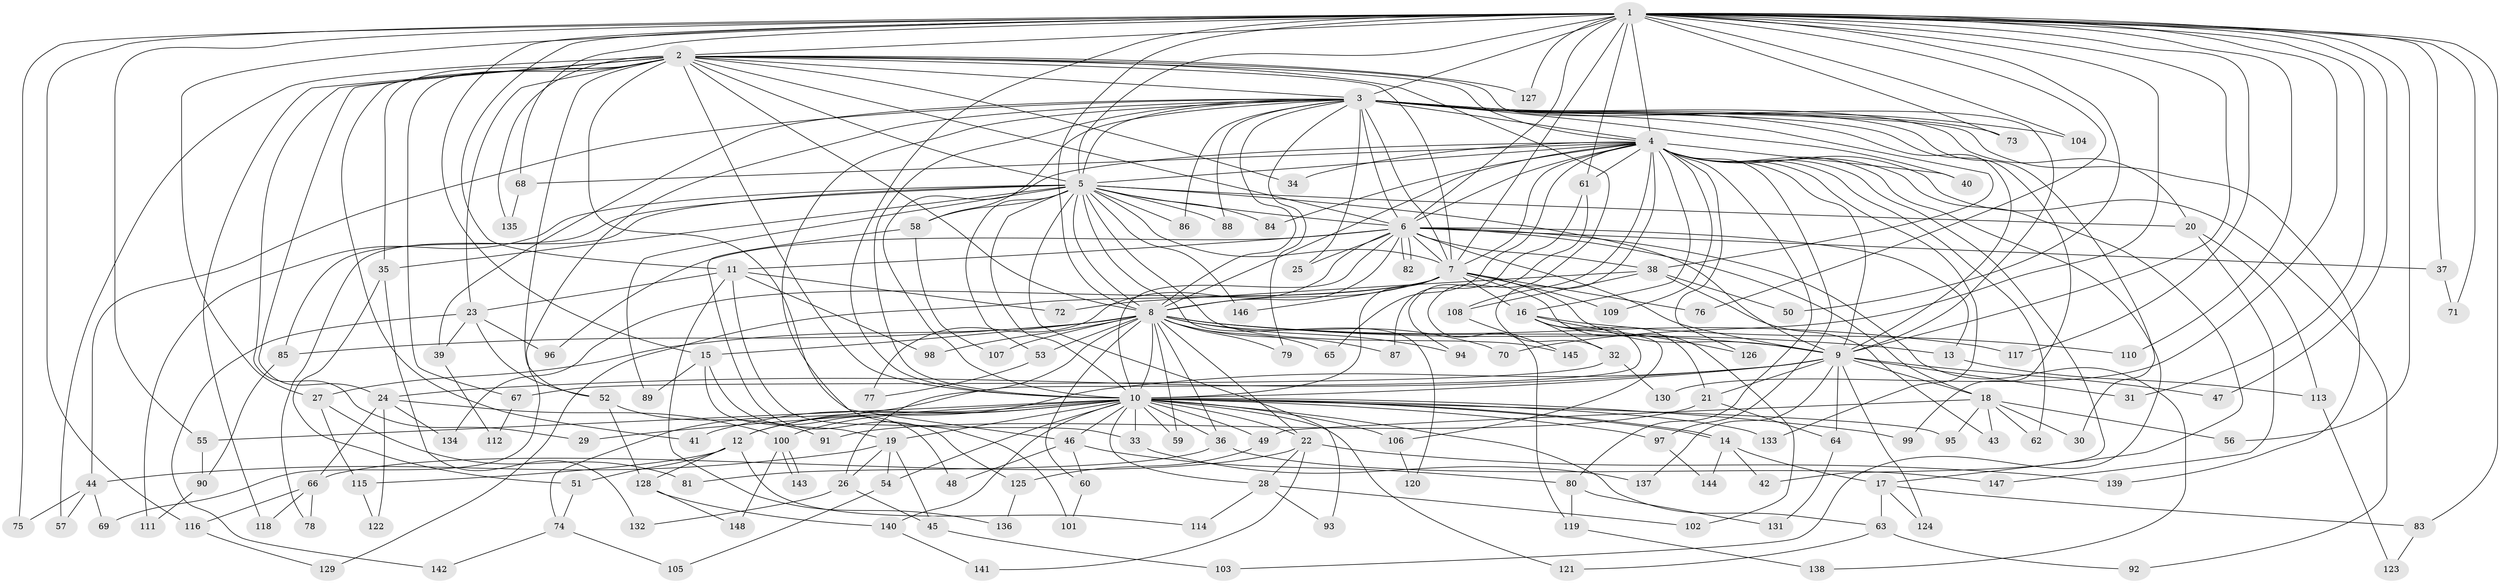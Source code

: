 // Generated by graph-tools (version 1.1) at 2025/35/03/09/25 02:35:10]
// undirected, 148 vertices, 321 edges
graph export_dot {
graph [start="1"]
  node [color=gray90,style=filled];
  1;
  2;
  3;
  4;
  5;
  6;
  7;
  8;
  9;
  10;
  11;
  12;
  13;
  14;
  15;
  16;
  17;
  18;
  19;
  20;
  21;
  22;
  23;
  24;
  25;
  26;
  27;
  28;
  29;
  30;
  31;
  32;
  33;
  34;
  35;
  36;
  37;
  38;
  39;
  40;
  41;
  42;
  43;
  44;
  45;
  46;
  47;
  48;
  49;
  50;
  51;
  52;
  53;
  54;
  55;
  56;
  57;
  58;
  59;
  60;
  61;
  62;
  63;
  64;
  65;
  66;
  67;
  68;
  69;
  70;
  71;
  72;
  73;
  74;
  75;
  76;
  77;
  78;
  79;
  80;
  81;
  82;
  83;
  84;
  85;
  86;
  87;
  88;
  89;
  90;
  91;
  92;
  93;
  94;
  95;
  96;
  97;
  98;
  99;
  100;
  101;
  102;
  103;
  104;
  105;
  106;
  107;
  108;
  109;
  110;
  111;
  112;
  113;
  114;
  115;
  116;
  117;
  118;
  119;
  120;
  121;
  122;
  123;
  124;
  125;
  126;
  127;
  128;
  129;
  130;
  131;
  132;
  133;
  134;
  135;
  136;
  137;
  138;
  139;
  140;
  141;
  142;
  143;
  144;
  145;
  146;
  147;
  148;
  1 -- 2;
  1 -- 3;
  1 -- 4;
  1 -- 5;
  1 -- 6;
  1 -- 7;
  1 -- 8;
  1 -- 9;
  1 -- 10;
  1 -- 11;
  1 -- 15;
  1 -- 27;
  1 -- 31;
  1 -- 37;
  1 -- 47;
  1 -- 50;
  1 -- 55;
  1 -- 56;
  1 -- 61;
  1 -- 68;
  1 -- 70;
  1 -- 71;
  1 -- 73;
  1 -- 75;
  1 -- 76;
  1 -- 83;
  1 -- 104;
  1 -- 110;
  1 -- 116;
  1 -- 117;
  1 -- 127;
  1 -- 130;
  2 -- 3;
  2 -- 4;
  2 -- 5;
  2 -- 6;
  2 -- 7;
  2 -- 8;
  2 -- 9;
  2 -- 10;
  2 -- 23;
  2 -- 24;
  2 -- 29;
  2 -- 33;
  2 -- 34;
  2 -- 35;
  2 -- 41;
  2 -- 52;
  2 -- 57;
  2 -- 67;
  2 -- 118;
  2 -- 119;
  2 -- 127;
  2 -- 135;
  3 -- 4;
  3 -- 5;
  3 -- 6;
  3 -- 7;
  3 -- 8;
  3 -- 9;
  3 -- 10;
  3 -- 20;
  3 -- 25;
  3 -- 30;
  3 -- 38;
  3 -- 39;
  3 -- 40;
  3 -- 44;
  3 -- 46;
  3 -- 58;
  3 -- 69;
  3 -- 73;
  3 -- 79;
  3 -- 86;
  3 -- 88;
  3 -- 99;
  3 -- 104;
  3 -- 139;
  4 -- 5;
  4 -- 6;
  4 -- 7;
  4 -- 8;
  4 -- 9;
  4 -- 10;
  4 -- 16;
  4 -- 17;
  4 -- 32;
  4 -- 34;
  4 -- 40;
  4 -- 42;
  4 -- 61;
  4 -- 62;
  4 -- 65;
  4 -- 68;
  4 -- 80;
  4 -- 84;
  4 -- 92;
  4 -- 97;
  4 -- 103;
  4 -- 108;
  4 -- 109;
  4 -- 126;
  4 -- 133;
  5 -- 6;
  5 -- 7;
  5 -- 8;
  5 -- 9;
  5 -- 10;
  5 -- 20;
  5 -- 35;
  5 -- 53;
  5 -- 58;
  5 -- 78;
  5 -- 84;
  5 -- 85;
  5 -- 86;
  5 -- 88;
  5 -- 89;
  5 -- 93;
  5 -- 111;
  5 -- 120;
  5 -- 145;
  5 -- 146;
  6 -- 7;
  6 -- 8;
  6 -- 9;
  6 -- 10;
  6 -- 11;
  6 -- 13;
  6 -- 18;
  6 -- 25;
  6 -- 37;
  6 -- 38;
  6 -- 77;
  6 -- 82;
  6 -- 82;
  6 -- 96;
  6 -- 138;
  7 -- 8;
  7 -- 9;
  7 -- 10;
  7 -- 16;
  7 -- 76;
  7 -- 102;
  7 -- 109;
  7 -- 129;
  7 -- 134;
  7 -- 146;
  8 -- 9;
  8 -- 10;
  8 -- 13;
  8 -- 15;
  8 -- 22;
  8 -- 26;
  8 -- 27;
  8 -- 36;
  8 -- 53;
  8 -- 59;
  8 -- 60;
  8 -- 65;
  8 -- 70;
  8 -- 79;
  8 -- 85;
  8 -- 87;
  8 -- 94;
  8 -- 98;
  8 -- 107;
  8 -- 117;
  9 -- 10;
  9 -- 12;
  9 -- 18;
  9 -- 21;
  9 -- 24;
  9 -- 31;
  9 -- 47;
  9 -- 64;
  9 -- 124;
  9 -- 137;
  10 -- 12;
  10 -- 14;
  10 -- 14;
  10 -- 19;
  10 -- 22;
  10 -- 28;
  10 -- 29;
  10 -- 33;
  10 -- 36;
  10 -- 41;
  10 -- 46;
  10 -- 49;
  10 -- 54;
  10 -- 55;
  10 -- 59;
  10 -- 63;
  10 -- 95;
  10 -- 97;
  10 -- 99;
  10 -- 100;
  10 -- 106;
  10 -- 121;
  10 -- 133;
  10 -- 140;
  11 -- 23;
  11 -- 72;
  11 -- 98;
  11 -- 101;
  11 -- 136;
  12 -- 51;
  12 -- 114;
  12 -- 115;
  12 -- 128;
  13 -- 113;
  14 -- 17;
  14 -- 42;
  14 -- 144;
  15 -- 19;
  15 -- 48;
  15 -- 89;
  16 -- 21;
  16 -- 32;
  16 -- 74;
  16 -- 106;
  16 -- 110;
  16 -- 126;
  17 -- 63;
  17 -- 83;
  17 -- 124;
  18 -- 30;
  18 -- 43;
  18 -- 49;
  18 -- 56;
  18 -- 62;
  18 -- 95;
  19 -- 26;
  19 -- 44;
  19 -- 45;
  19 -- 54;
  20 -- 113;
  20 -- 147;
  21 -- 64;
  21 -- 91;
  22 -- 28;
  22 -- 66;
  22 -- 139;
  22 -- 141;
  23 -- 39;
  23 -- 52;
  23 -- 96;
  23 -- 142;
  24 -- 66;
  24 -- 100;
  24 -- 122;
  24 -- 134;
  26 -- 45;
  26 -- 132;
  27 -- 81;
  27 -- 115;
  28 -- 93;
  28 -- 102;
  28 -- 114;
  32 -- 67;
  32 -- 130;
  33 -- 137;
  35 -- 51;
  35 -- 132;
  36 -- 81;
  36 -- 147;
  37 -- 71;
  38 -- 43;
  38 -- 50;
  38 -- 72;
  38 -- 108;
  39 -- 112;
  44 -- 57;
  44 -- 69;
  44 -- 75;
  45 -- 103;
  46 -- 48;
  46 -- 60;
  46 -- 80;
  49 -- 125;
  51 -- 74;
  52 -- 91;
  52 -- 128;
  53 -- 77;
  54 -- 105;
  55 -- 90;
  58 -- 107;
  58 -- 125;
  60 -- 101;
  61 -- 87;
  61 -- 94;
  63 -- 92;
  63 -- 121;
  64 -- 131;
  66 -- 78;
  66 -- 116;
  66 -- 118;
  67 -- 112;
  68 -- 135;
  74 -- 105;
  74 -- 142;
  80 -- 119;
  80 -- 131;
  83 -- 123;
  85 -- 90;
  90 -- 111;
  97 -- 144;
  100 -- 143;
  100 -- 143;
  100 -- 148;
  106 -- 120;
  108 -- 145;
  113 -- 123;
  115 -- 122;
  116 -- 129;
  119 -- 138;
  125 -- 136;
  128 -- 140;
  128 -- 148;
  140 -- 141;
}
